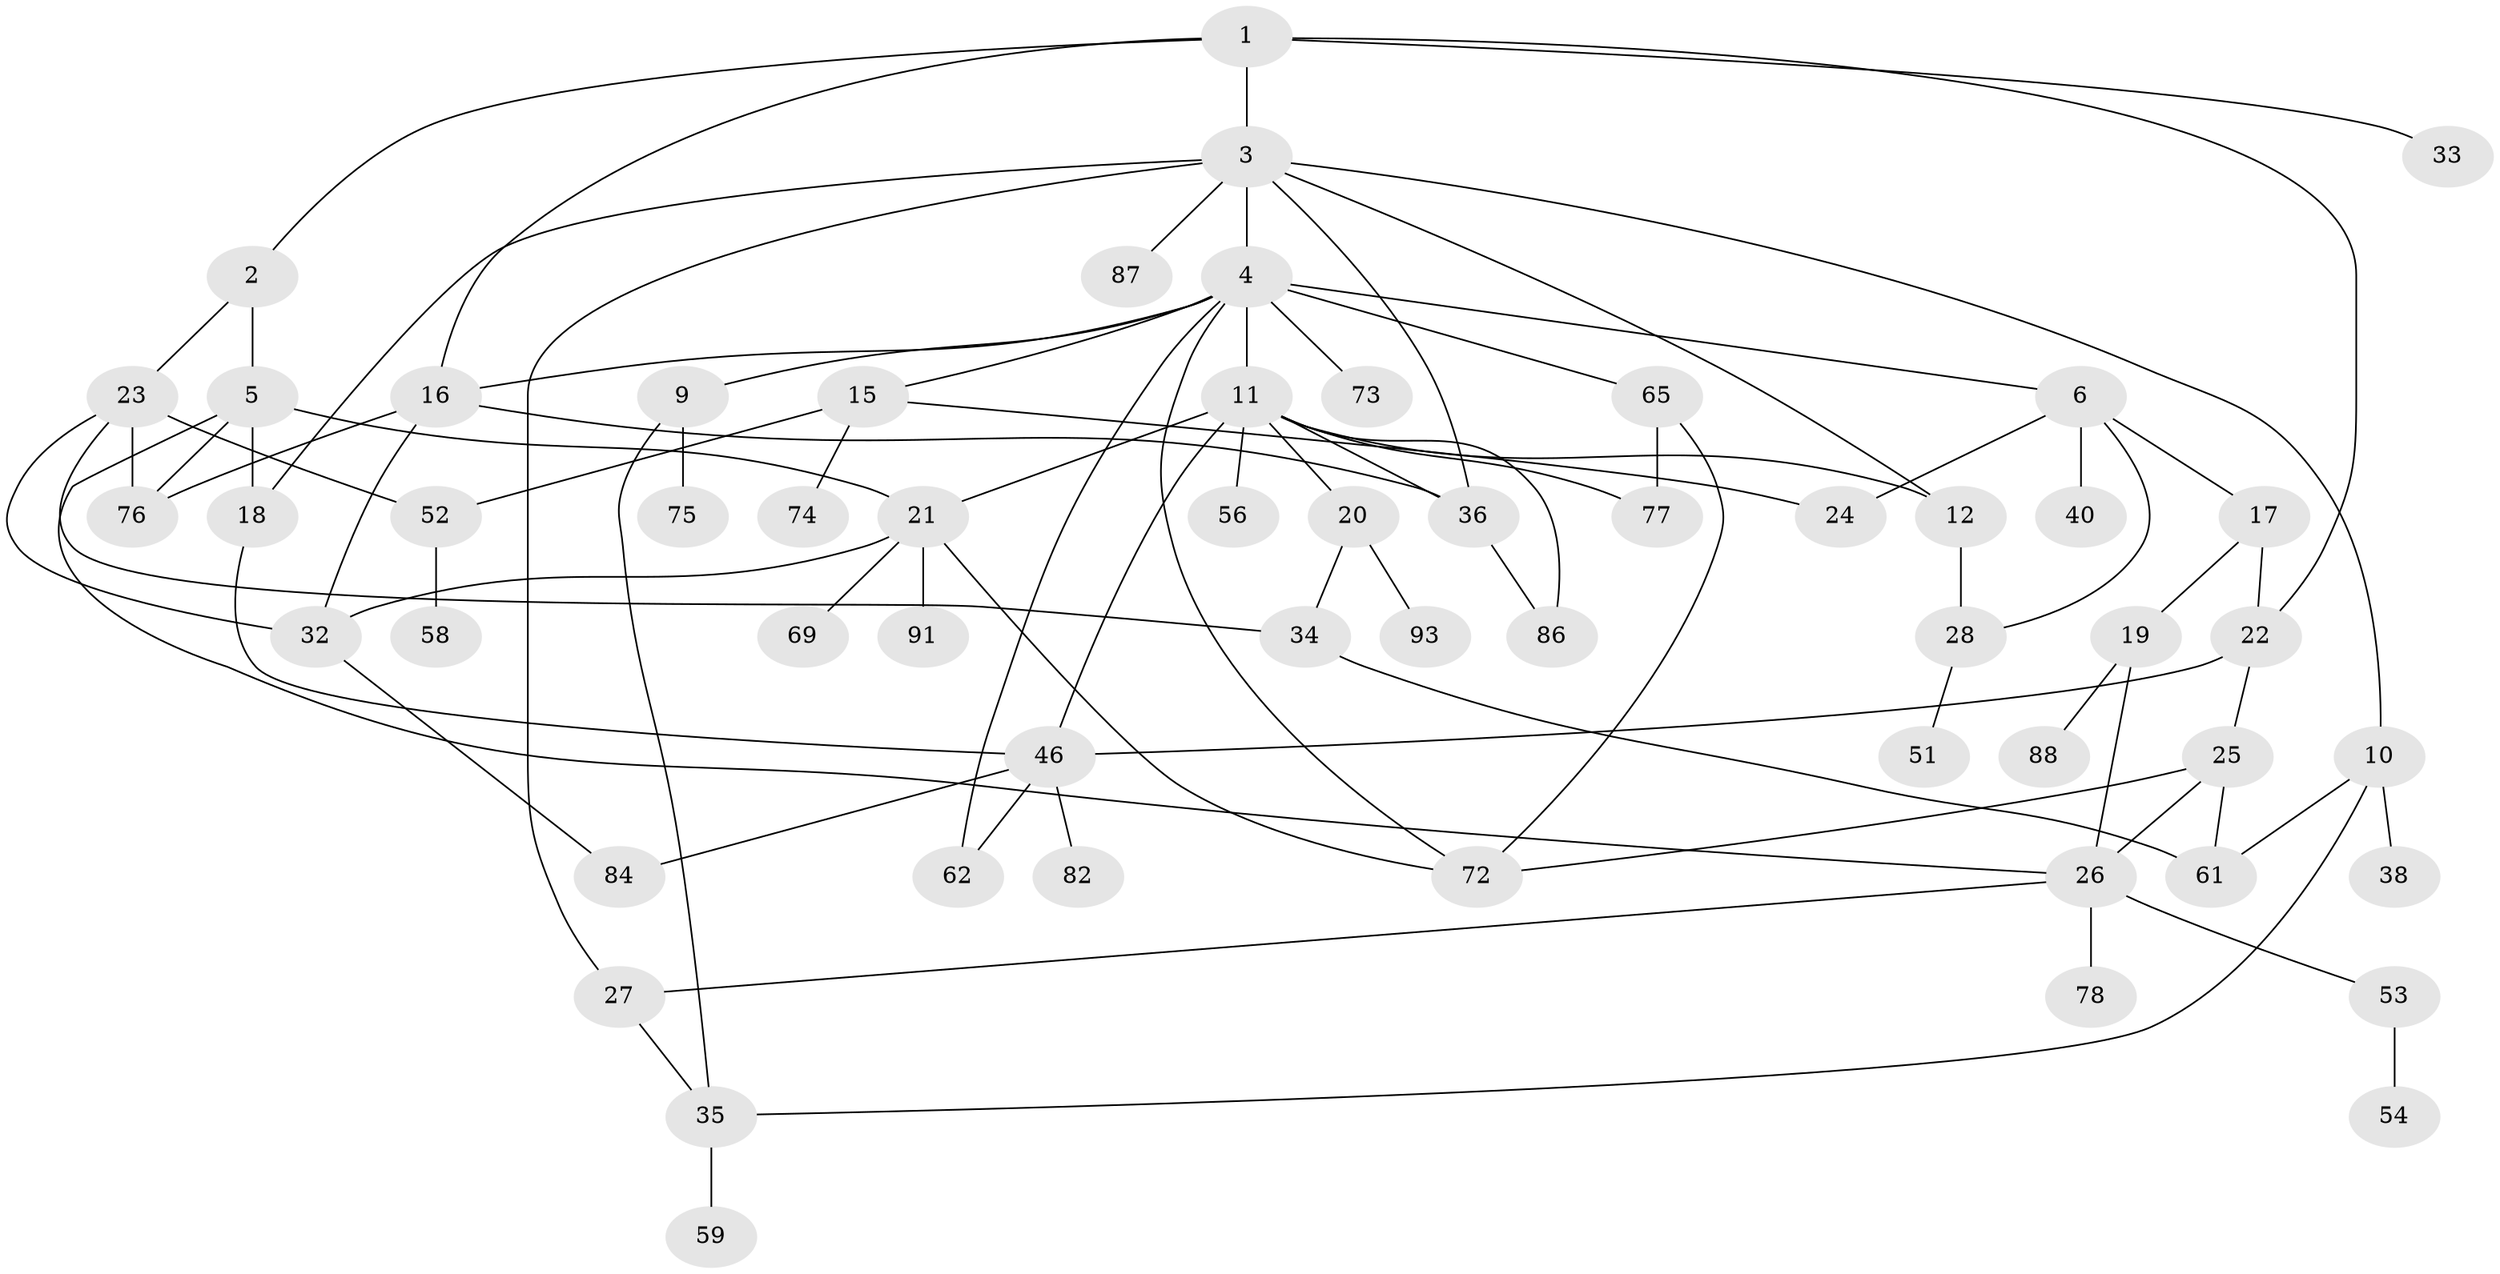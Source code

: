 // original degree distribution, {5: 0.07526881720430108, 3: 0.23655913978494625, 8: 0.021505376344086023, 2: 0.23655913978494625, 6: 0.03225806451612903, 4: 0.10752688172043011, 7: 0.010752688172043012, 1: 0.27956989247311825}
// Generated by graph-tools (version 1.1) at 2025/10/02/27/25 16:10:55]
// undirected, 57 vertices, 87 edges
graph export_dot {
graph [start="1"]
  node [color=gray90,style=filled];
  1 [super="+57"];
  2;
  3 [super="+81"];
  4 [super="+8"];
  5 [super="+7"];
  6 [super="+48"];
  9 [super="+13"];
  10 [super="+68"];
  11 [super="+14"];
  12 [super="+45"];
  15 [super="+60"];
  16 [super="+37"];
  17 [super="+49"];
  18 [super="+83"];
  19 [super="+30"];
  20 [super="+29"];
  21 [super="+50"];
  22 [super="+31"];
  23 [super="+39"];
  24 [super="+43"];
  25 [super="+55"];
  26 [super="+90"];
  27 [super="+44"];
  28 [super="+92"];
  32 [super="+80"];
  33 [super="+41"];
  34 [super="+42"];
  35 [super="+70"];
  36 [super="+47"];
  38;
  40 [super="+67"];
  46 [super="+63"];
  51;
  52;
  53 [super="+64"];
  54;
  56;
  58;
  59;
  61 [super="+66"];
  62 [super="+71"];
  65;
  69;
  72 [super="+89"];
  73 [super="+79"];
  74;
  75;
  76;
  77 [super="+85"];
  78;
  82;
  84;
  86;
  87;
  88;
  91;
  93;
  1 -- 2;
  1 -- 3;
  1 -- 22;
  1 -- 33;
  1 -- 16;
  2 -- 5;
  2 -- 23;
  3 -- 4;
  3 -- 10;
  3 -- 12;
  3 -- 27;
  3 -- 87;
  3 -- 18;
  3 -- 36;
  4 -- 6;
  4 -- 11;
  4 -- 16;
  4 -- 62;
  4 -- 73 [weight=2];
  4 -- 65;
  4 -- 9;
  4 -- 15;
  4 -- 72;
  5 -- 18;
  5 -- 21;
  5 -- 26;
  5 -- 76;
  6 -- 17;
  6 -- 24;
  6 -- 28;
  6 -- 40;
  9 -- 35;
  9 -- 75;
  10 -- 38;
  10 -- 61;
  10 -- 35;
  11 -- 21;
  11 -- 46;
  11 -- 56;
  11 -- 86;
  11 -- 36;
  11 -- 77;
  11 -- 12;
  11 -- 20;
  12 -- 28;
  15 -- 52;
  15 -- 24;
  15 -- 74;
  16 -- 32;
  16 -- 36;
  16 -- 76;
  17 -- 19 [weight=2];
  17 -- 22;
  18 -- 46;
  19 -- 26;
  19 -- 88;
  20 -- 34;
  20 -- 93;
  21 -- 91;
  21 -- 32;
  21 -- 69;
  21 -- 72;
  22 -- 25 [weight=2];
  22 -- 46;
  23 -- 52;
  23 -- 76;
  23 -- 34;
  23 -- 32;
  25 -- 72;
  25 -- 26;
  25 -- 61;
  26 -- 53;
  26 -- 78;
  26 -- 27;
  27 -- 35;
  28 -- 51;
  32 -- 84;
  34 -- 61;
  35 -- 59;
  36 -- 86;
  46 -- 84;
  46 -- 62;
  46 -- 82;
  52 -- 58;
  53 -- 54;
  65 -- 77;
  65 -- 72;
}
